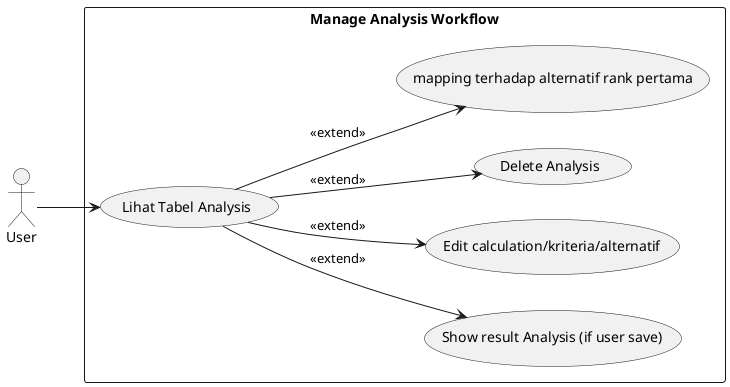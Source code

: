 @startuml
left to right direction
actor "User" as SPK

rectangle "Manage Analysis Workflow" {
  usecase "Lihat Tabel Analysis" as M1
  usecase "Show result Analysis (if user save)" as M2
  usecase "Edit calculation/kriteria/alternatif" as M3
  usecase "Delete Analysis" as M4
  usecase "mapping terhadap alternatif rank pertama" as M5
}

SPK --> M1
M1 --> M2 : <<extend>>
M1 --> M3 : <<extend>>
M1 --> M4 : <<extend>>
M1 --> M5 : <<extend>>
@enduml
